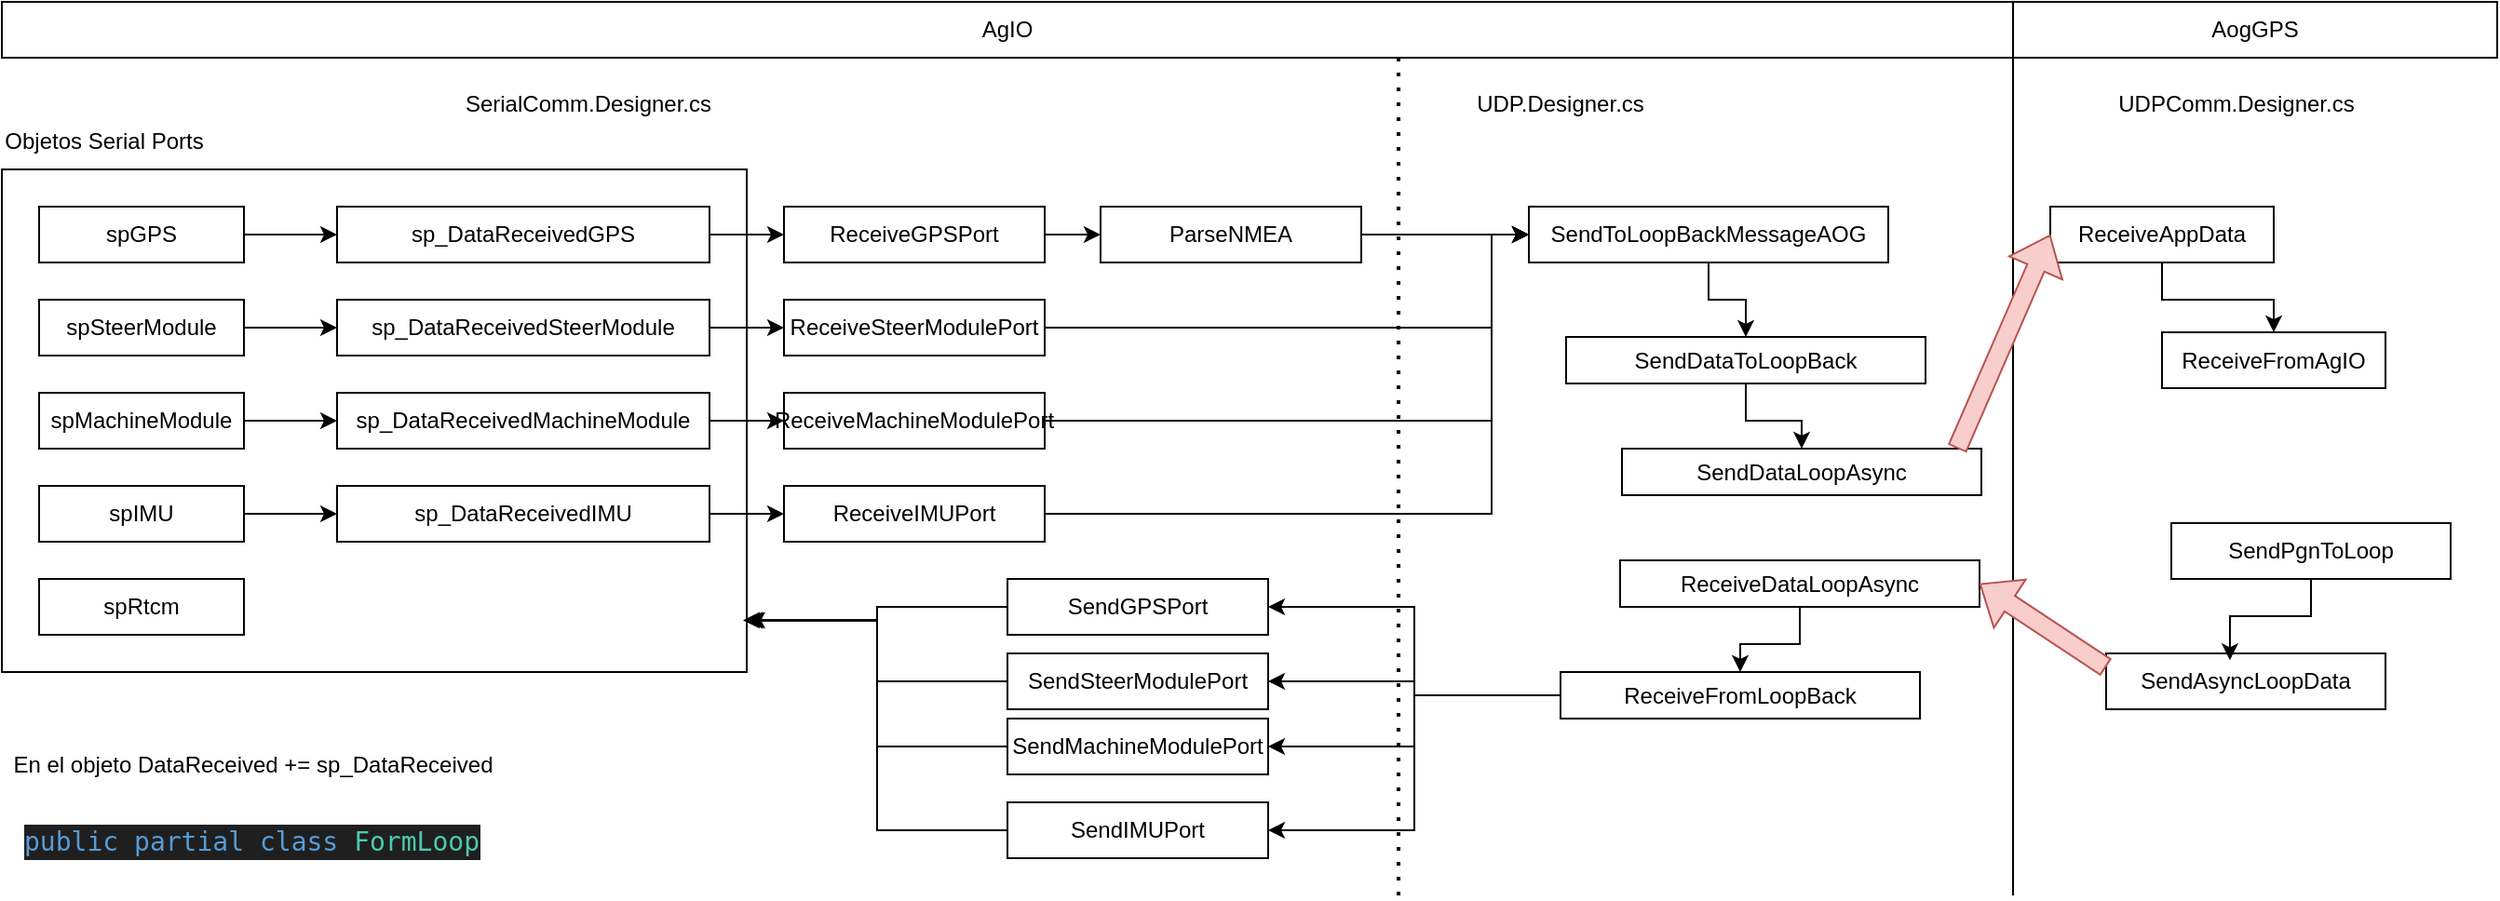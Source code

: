 <mxfile version="24.7.17">
  <diagram name="Page-1" id="74b105a0-9070-1c63-61bc-23e55f88626e">
    <mxGraphModel dx="1912" dy="999" grid="1" gridSize="10" guides="1" tooltips="1" connect="1" arrows="1" fold="1" page="1" pageScale="1.5" pageWidth="1169" pageHeight="826" background="none" math="0" shadow="0">
      <root>
        <mxCell id="0" style=";html=1;" />
        <mxCell id="1" style=";html=1;" parent="0" />
        <mxCell id="4jEnMWwqSxnV5b4VweoV-8" value="" style="rounded=0;whiteSpace=wrap;html=1;" vertex="1" parent="1">
          <mxGeometry x="20" y="110" width="400" height="270" as="geometry" />
        </mxCell>
        <mxCell id="4jEnMWwqSxnV5b4VweoV-19" value="" style="edgeStyle=orthogonalEdgeStyle;rounded=0;orthogonalLoop=1;jettySize=auto;html=1;" edge="1" parent="1" source="4jEnMWwqSxnV5b4VweoV-2" target="4jEnMWwqSxnV5b4VweoV-17">
          <mxGeometry relative="1" as="geometry" />
        </mxCell>
        <mxCell id="4jEnMWwqSxnV5b4VweoV-2" value="spGPS" style="rounded=0;whiteSpace=wrap;html=1;" vertex="1" parent="1">
          <mxGeometry x="40" y="130" width="110" height="30" as="geometry" />
        </mxCell>
        <mxCell id="4jEnMWwqSxnV5b4VweoV-3" value="spSteerModule" style="rounded=0;whiteSpace=wrap;html=1;" vertex="1" parent="1">
          <mxGeometry x="40" y="180" width="110" height="30" as="geometry" />
        </mxCell>
        <mxCell id="4jEnMWwqSxnV5b4VweoV-26" style="edgeStyle=orthogonalEdgeStyle;rounded=0;orthogonalLoop=1;jettySize=auto;html=1;" edge="1" parent="1" source="4jEnMWwqSxnV5b4VweoV-4" target="4jEnMWwqSxnV5b4VweoV-16">
          <mxGeometry relative="1" as="geometry" />
        </mxCell>
        <mxCell id="4jEnMWwqSxnV5b4VweoV-4" value="spMachineModule" style="rounded=0;whiteSpace=wrap;html=1;" vertex="1" parent="1">
          <mxGeometry x="40" y="230" width="110" height="30" as="geometry" />
        </mxCell>
        <mxCell id="4jEnMWwqSxnV5b4VweoV-27" style="edgeStyle=orthogonalEdgeStyle;rounded=0;orthogonalLoop=1;jettySize=auto;html=1;" edge="1" parent="1" source="4jEnMWwqSxnV5b4VweoV-5" target="4jEnMWwqSxnV5b4VweoV-13">
          <mxGeometry relative="1" as="geometry" />
        </mxCell>
        <mxCell id="4jEnMWwqSxnV5b4VweoV-5" value="spIMU" style="rounded=0;whiteSpace=wrap;html=1;" vertex="1" parent="1">
          <mxGeometry x="40" y="280" width="110" height="30" as="geometry" />
        </mxCell>
        <mxCell id="4jEnMWwqSxnV5b4VweoV-6" value="spRtcm" style="rounded=0;whiteSpace=wrap;html=1;" vertex="1" parent="1">
          <mxGeometry x="40" y="330" width="110" height="30" as="geometry" />
        </mxCell>
        <mxCell id="4jEnMWwqSxnV5b4VweoV-7" value="AgIO" style="rounded=0;whiteSpace=wrap;html=1;" vertex="1" parent="1">
          <mxGeometry x="20" y="20" width="1080" height="30" as="geometry" />
        </mxCell>
        <mxCell id="4jEnMWwqSxnV5b4VweoV-9" value="Objetos Serial Ports" style="text;html=1;align=center;verticalAlign=middle;whiteSpace=wrap;rounded=0;" vertex="1" parent="1">
          <mxGeometry x="20" y="80" width="110" height="30" as="geometry" />
        </mxCell>
        <mxCell id="4jEnMWwqSxnV5b4VweoV-10" value="SerialComm.Designer.cs" style="text;html=1;align=center;verticalAlign=middle;whiteSpace=wrap;rounded=0;" vertex="1" parent="1">
          <mxGeometry x="200" y="60" width="270" height="30" as="geometry" />
        </mxCell>
        <mxCell id="4jEnMWwqSxnV5b4VweoV-40" style="edgeStyle=orthogonalEdgeStyle;rounded=0;orthogonalLoop=1;jettySize=auto;html=1;" edge="1" parent="1" source="4jEnMWwqSxnV5b4VweoV-13" target="4jEnMWwqSxnV5b4VweoV-39">
          <mxGeometry relative="1" as="geometry" />
        </mxCell>
        <mxCell id="4jEnMWwqSxnV5b4VweoV-13" value="sp_DataReceivedIMU" style="rounded=0;whiteSpace=wrap;html=1;" vertex="1" parent="1">
          <mxGeometry x="200" y="280" width="200" height="30" as="geometry" />
        </mxCell>
        <mxCell id="4jEnMWwqSxnV5b4VweoV-29" style="edgeStyle=orthogonalEdgeStyle;rounded=0;orthogonalLoop=1;jettySize=auto;html=1;" edge="1" parent="1" source="4jEnMWwqSxnV5b4VweoV-14" target="4jEnMWwqSxnV5b4VweoV-18">
          <mxGeometry relative="1" as="geometry" />
        </mxCell>
        <mxCell id="4jEnMWwqSxnV5b4VweoV-14" value="ReceiveGPSPort" style="rounded=0;whiteSpace=wrap;html=1;" vertex="1" parent="1">
          <mxGeometry x="440" y="130" width="140" height="30" as="geometry" />
        </mxCell>
        <mxCell id="4jEnMWwqSxnV5b4VweoV-38" style="edgeStyle=orthogonalEdgeStyle;rounded=0;orthogonalLoop=1;jettySize=auto;html=1;" edge="1" parent="1" source="4jEnMWwqSxnV5b4VweoV-16" target="4jEnMWwqSxnV5b4VweoV-37">
          <mxGeometry relative="1" as="geometry" />
        </mxCell>
        <mxCell id="4jEnMWwqSxnV5b4VweoV-16" value="sp_DataReceivedMachineModule" style="rounded=0;whiteSpace=wrap;html=1;" vertex="1" parent="1">
          <mxGeometry x="200" y="230" width="200" height="30" as="geometry" />
        </mxCell>
        <mxCell id="4jEnMWwqSxnV5b4VweoV-28" style="edgeStyle=orthogonalEdgeStyle;rounded=0;orthogonalLoop=1;jettySize=auto;html=1;" edge="1" parent="1" source="4jEnMWwqSxnV5b4VweoV-17" target="4jEnMWwqSxnV5b4VweoV-14">
          <mxGeometry relative="1" as="geometry" />
        </mxCell>
        <mxCell id="4jEnMWwqSxnV5b4VweoV-17" value="sp_DataReceivedGPS" style="rounded=0;whiteSpace=wrap;html=1;" vertex="1" parent="1">
          <mxGeometry x="200" y="130" width="200" height="30" as="geometry" />
        </mxCell>
        <mxCell id="4jEnMWwqSxnV5b4VweoV-53" style="edgeStyle=orthogonalEdgeStyle;rounded=0;orthogonalLoop=1;jettySize=auto;html=1;entryX=0;entryY=0.5;entryDx=0;entryDy=0;" edge="1" parent="1" source="4jEnMWwqSxnV5b4VweoV-18" target="4jEnMWwqSxnV5b4VweoV-45">
          <mxGeometry relative="1" as="geometry" />
        </mxCell>
        <mxCell id="4jEnMWwqSxnV5b4VweoV-18" value="ParseNMEA" style="rounded=0;whiteSpace=wrap;html=1;" vertex="1" parent="1">
          <mxGeometry x="610" y="130" width="140" height="30" as="geometry" />
        </mxCell>
        <mxCell id="4jEnMWwqSxnV5b4VweoV-22" value="" style="edgeStyle=orthogonalEdgeStyle;rounded=0;orthogonalLoop=1;jettySize=auto;html=1;" edge="1" parent="1" source="4jEnMWwqSxnV5b4VweoV-3" target="4jEnMWwqSxnV5b4VweoV-15">
          <mxGeometry relative="1" as="geometry">
            <mxPoint x="150" y="195" as="sourcePoint" />
            <mxPoint x="300" y="160" as="targetPoint" />
          </mxGeometry>
        </mxCell>
        <mxCell id="4jEnMWwqSxnV5b4VweoV-31" style="edgeStyle=orthogonalEdgeStyle;rounded=0;orthogonalLoop=1;jettySize=auto;html=1;" edge="1" parent="1" source="4jEnMWwqSxnV5b4VweoV-15" target="4jEnMWwqSxnV5b4VweoV-30">
          <mxGeometry relative="1" as="geometry" />
        </mxCell>
        <mxCell id="4jEnMWwqSxnV5b4VweoV-15" value="sp_DataReceivedSteerModule" style="rounded=0;whiteSpace=wrap;html=1;" vertex="1" parent="1">
          <mxGeometry x="200" y="180" width="200" height="30" as="geometry" />
        </mxCell>
        <mxCell id="4jEnMWwqSxnV5b4VweoV-54" style="edgeStyle=orthogonalEdgeStyle;rounded=0;orthogonalLoop=1;jettySize=auto;html=1;entryX=0;entryY=0.5;entryDx=0;entryDy=0;" edge="1" parent="1" source="4jEnMWwqSxnV5b4VweoV-30" target="4jEnMWwqSxnV5b4VweoV-45">
          <mxGeometry relative="1" as="geometry">
            <Array as="points">
              <mxPoint x="820" y="195" />
            </Array>
          </mxGeometry>
        </mxCell>
        <mxCell id="4jEnMWwqSxnV5b4VweoV-30" value="ReceiveSteerModulePort" style="rounded=0;whiteSpace=wrap;html=1;" vertex="1" parent="1">
          <mxGeometry x="440" y="180" width="140" height="30" as="geometry" />
        </mxCell>
        <mxCell id="4jEnMWwqSxnV5b4VweoV-32" value="UDP.Designer.cs" style="text;html=1;align=center;verticalAlign=middle;whiteSpace=wrap;rounded=0;" vertex="1" parent="1">
          <mxGeometry x="777" y="60" width="160" height="30" as="geometry" />
        </mxCell>
        <mxCell id="4jEnMWwqSxnV5b4VweoV-33" value="" style="endArrow=none;dashed=1;html=1;dashPattern=1 3;strokeWidth=2;rounded=0;" edge="1" parent="1">
          <mxGeometry width="50" height="50" relative="1" as="geometry">
            <mxPoint x="770" y="500" as="sourcePoint" />
            <mxPoint x="770" y="50" as="targetPoint" />
          </mxGeometry>
        </mxCell>
        <mxCell id="4jEnMWwqSxnV5b4VweoV-35" value="En el objeto DataReceived += sp_DataReceived" style="text;html=1;align=center;verticalAlign=middle;whiteSpace=wrap;rounded=0;" vertex="1" parent="1">
          <mxGeometry x="20" y="415" width="270" height="30" as="geometry" />
        </mxCell>
        <mxCell id="4jEnMWwqSxnV5b4VweoV-55" style="edgeStyle=orthogonalEdgeStyle;rounded=0;orthogonalLoop=1;jettySize=auto;html=1;entryX=0;entryY=0.5;entryDx=0;entryDy=0;" edge="1" parent="1" source="4jEnMWwqSxnV5b4VweoV-37" target="4jEnMWwqSxnV5b4VweoV-45">
          <mxGeometry relative="1" as="geometry">
            <Array as="points">
              <mxPoint x="820" y="245" />
              <mxPoint x="820" y="145" />
            </Array>
          </mxGeometry>
        </mxCell>
        <mxCell id="4jEnMWwqSxnV5b4VweoV-37" value="ReceiveMachineModulePort" style="rounded=0;whiteSpace=wrap;html=1;" vertex="1" parent="1">
          <mxGeometry x="440" y="230" width="140" height="30" as="geometry" />
        </mxCell>
        <mxCell id="4jEnMWwqSxnV5b4VweoV-56" style="edgeStyle=orthogonalEdgeStyle;rounded=0;orthogonalLoop=1;jettySize=auto;html=1;entryX=0;entryY=0.5;entryDx=0;entryDy=0;" edge="1" parent="1" source="4jEnMWwqSxnV5b4VweoV-39" target="4jEnMWwqSxnV5b4VweoV-45">
          <mxGeometry relative="1" as="geometry">
            <Array as="points">
              <mxPoint x="820" y="295" />
              <mxPoint x="820" y="145" />
            </Array>
          </mxGeometry>
        </mxCell>
        <mxCell id="4jEnMWwqSxnV5b4VweoV-39" value="ReceiveIMUPort" style="rounded=0;whiteSpace=wrap;html=1;" vertex="1" parent="1">
          <mxGeometry x="440" y="280" width="140" height="30" as="geometry" />
        </mxCell>
        <mxCell id="4jEnMWwqSxnV5b4VweoV-41" value="&lt;div style=&quot;color: #cccccc;background-color: #1f1f1f;font-family: &#39;Droid Sans Mono&#39;, &#39;monospace&#39;, monospace;font-weight: normal;font-size: 14px;line-height: 19px;white-space: pre;&quot;&gt;&lt;div&gt;&lt;span style=&quot;color: #569cd6;&quot;&gt;public&lt;/span&gt;&lt;span style=&quot;color: #cccccc;&quot;&gt; &lt;/span&gt;&lt;span style=&quot;color: #569cd6;&quot;&gt;partial&lt;/span&gt;&lt;span style=&quot;color: #cccccc;&quot;&gt; &lt;/span&gt;&lt;span style=&quot;color: #569cd6;&quot;&gt;class&lt;/span&gt;&lt;span style=&quot;color: #cccccc;&quot;&gt; &lt;/span&gt;&lt;span style=&quot;color: #4ec9b0;&quot;&gt;FormLoop&lt;/span&gt;&lt;/div&gt;&lt;/div&gt;" style="text;whiteSpace=wrap;html=1;" vertex="1" parent="1">
          <mxGeometry x="30" y="455" width="280" height="40" as="geometry" />
        </mxCell>
        <mxCell id="4jEnMWwqSxnV5b4VweoV-44" value="SendDataLoopAsync" style="rounded=0;whiteSpace=wrap;html=1;" vertex="1" parent="1">
          <mxGeometry x="890" y="260" width="193" height="25" as="geometry" />
        </mxCell>
        <mxCell id="4jEnMWwqSxnV5b4VweoV-50" style="edgeStyle=orthogonalEdgeStyle;rounded=0;orthogonalLoop=1;jettySize=auto;html=1;" edge="1" parent="1" source="4jEnMWwqSxnV5b4VweoV-45" target="4jEnMWwqSxnV5b4VweoV-46">
          <mxGeometry relative="1" as="geometry" />
        </mxCell>
        <mxCell id="4jEnMWwqSxnV5b4VweoV-45" value="SendToLoopBackMessageAOG" style="rounded=0;whiteSpace=wrap;html=1;" vertex="1" parent="1">
          <mxGeometry x="840" y="130" width="193" height="30" as="geometry" />
        </mxCell>
        <mxCell id="4jEnMWwqSxnV5b4VweoV-52" style="edgeStyle=orthogonalEdgeStyle;rounded=0;orthogonalLoop=1;jettySize=auto;html=1;" edge="1" parent="1" source="4jEnMWwqSxnV5b4VweoV-46" target="4jEnMWwqSxnV5b4VweoV-44">
          <mxGeometry relative="1" as="geometry" />
        </mxCell>
        <mxCell id="4jEnMWwqSxnV5b4VweoV-46" value="SendDataToLoopBack" style="whiteSpace=wrap;html=1;rounded=0;" vertex="1" parent="1">
          <mxGeometry x="860" y="200" width="193" height="25" as="geometry" />
        </mxCell>
        <mxCell id="4jEnMWwqSxnV5b4VweoV-57" value="" style="endArrow=none;html=1;rounded=0;" edge="1" parent="1">
          <mxGeometry width="50" height="50" relative="1" as="geometry">
            <mxPoint x="1100" y="500" as="sourcePoint" />
            <mxPoint x="1100" y="50" as="targetPoint" />
          </mxGeometry>
        </mxCell>
        <mxCell id="4jEnMWwqSxnV5b4VweoV-58" value="AogGPS" style="rounded=0;whiteSpace=wrap;html=1;" vertex="1" parent="1">
          <mxGeometry x="1100" y="20" width="260" height="30" as="geometry" />
        </mxCell>
        <mxCell id="4jEnMWwqSxnV5b4VweoV-59" value="UDPComm.Designer.cs" style="text;html=1;align=center;verticalAlign=middle;whiteSpace=wrap;rounded=0;" vertex="1" parent="1">
          <mxGeometry x="1140" y="60" width="160" height="30" as="geometry" />
        </mxCell>
        <mxCell id="4jEnMWwqSxnV5b4VweoV-70" style="edgeStyle=orthogonalEdgeStyle;rounded=0;orthogonalLoop=1;jettySize=auto;html=1;" edge="1" parent="1" source="4jEnMWwqSxnV5b4VweoV-60" target="4jEnMWwqSxnV5b4VweoV-61">
          <mxGeometry relative="1" as="geometry" />
        </mxCell>
        <mxCell id="4jEnMWwqSxnV5b4VweoV-60" value="ReceiveAppData" style="rounded=0;whiteSpace=wrap;html=1;" vertex="1" parent="1">
          <mxGeometry x="1120" y="130" width="120" height="30" as="geometry" />
        </mxCell>
        <mxCell id="4jEnMWwqSxnV5b4VweoV-61" value="ReceiveFromAgIO" style="rounded=0;whiteSpace=wrap;html=1;" vertex="1" parent="1">
          <mxGeometry x="1180" y="197.5" width="120" height="30" as="geometry" />
        </mxCell>
        <mxCell id="4jEnMWwqSxnV5b4VweoV-62" value="SendPgnToLoop" style="rounded=0;whiteSpace=wrap;html=1;" vertex="1" parent="1">
          <mxGeometry x="1185" y="300" width="150" height="30" as="geometry" />
        </mxCell>
        <mxCell id="4jEnMWwqSxnV5b4VweoV-63" value="SendAsyncLoopData" style="rounded=0;whiteSpace=wrap;html=1;" vertex="1" parent="1">
          <mxGeometry x="1150" y="370" width="150" height="30" as="geometry" />
        </mxCell>
        <mxCell id="4jEnMWwqSxnV5b4VweoV-68" style="edgeStyle=orthogonalEdgeStyle;rounded=0;orthogonalLoop=1;jettySize=auto;html=1;" edge="1" parent="1" source="4jEnMWwqSxnV5b4VweoV-66" target="4jEnMWwqSxnV5b4VweoV-67">
          <mxGeometry relative="1" as="geometry" />
        </mxCell>
        <mxCell id="4jEnMWwqSxnV5b4VweoV-66" value="ReceiveDataLoopAsync" style="rounded=0;whiteSpace=wrap;html=1;" vertex="1" parent="1">
          <mxGeometry x="889" y="320" width="193" height="25" as="geometry" />
        </mxCell>
        <mxCell id="4jEnMWwqSxnV5b4VweoV-79" style="edgeStyle=orthogonalEdgeStyle;rounded=0;orthogonalLoop=1;jettySize=auto;html=1;entryX=1;entryY=0.5;entryDx=0;entryDy=0;" edge="1" parent="1" source="4jEnMWwqSxnV5b4VweoV-67" target="4jEnMWwqSxnV5b4VweoV-78">
          <mxGeometry relative="1" as="geometry" />
        </mxCell>
        <mxCell id="4jEnMWwqSxnV5b4VweoV-80" style="edgeStyle=orthogonalEdgeStyle;rounded=0;orthogonalLoop=1;jettySize=auto;html=1;entryX=1;entryY=0.5;entryDx=0;entryDy=0;" edge="1" parent="1" source="4jEnMWwqSxnV5b4VweoV-67" target="4jEnMWwqSxnV5b4VweoV-75">
          <mxGeometry relative="1" as="geometry" />
        </mxCell>
        <mxCell id="4jEnMWwqSxnV5b4VweoV-81" style="edgeStyle=orthogonalEdgeStyle;rounded=0;orthogonalLoop=1;jettySize=auto;html=1;" edge="1" parent="1" source="4jEnMWwqSxnV5b4VweoV-67" target="4jEnMWwqSxnV5b4VweoV-76">
          <mxGeometry relative="1" as="geometry" />
        </mxCell>
        <mxCell id="4jEnMWwqSxnV5b4VweoV-82" style="edgeStyle=orthogonalEdgeStyle;rounded=0;orthogonalLoop=1;jettySize=auto;html=1;entryX=1;entryY=0.5;entryDx=0;entryDy=0;" edge="1" parent="1" source="4jEnMWwqSxnV5b4VweoV-67" target="4jEnMWwqSxnV5b4VweoV-77">
          <mxGeometry relative="1" as="geometry" />
        </mxCell>
        <mxCell id="4jEnMWwqSxnV5b4VweoV-67" value="ReceiveFromLoopBack" style="rounded=0;whiteSpace=wrap;html=1;" vertex="1" parent="1">
          <mxGeometry x="857" y="380" width="193" height="25" as="geometry" />
        </mxCell>
        <mxCell id="4jEnMWwqSxnV5b4VweoV-69" value="" style="shape=flexArrow;endArrow=classic;html=1;rounded=0;entryX=0;entryY=0.5;entryDx=0;entryDy=0;fillColor=#f8cecc;strokeColor=#b85450;" edge="1" parent="1" target="4jEnMWwqSxnV5b4VweoV-60">
          <mxGeometry width="50" height="50" relative="1" as="geometry">
            <mxPoint x="1070" y="260" as="sourcePoint" />
            <mxPoint x="1120" y="210" as="targetPoint" />
          </mxGeometry>
        </mxCell>
        <mxCell id="4jEnMWwqSxnV5b4VweoV-71" style="edgeStyle=orthogonalEdgeStyle;rounded=0;orthogonalLoop=1;jettySize=auto;html=1;entryX=0.443;entryY=0.122;entryDx=0;entryDy=0;entryPerimeter=0;" edge="1" parent="1" source="4jEnMWwqSxnV5b4VweoV-62" target="4jEnMWwqSxnV5b4VweoV-63">
          <mxGeometry relative="1" as="geometry" />
        </mxCell>
        <mxCell id="4jEnMWwqSxnV5b4VweoV-72" value="" style="shape=flexArrow;endArrow=classic;html=1;rounded=0;entryX=1;entryY=0.5;entryDx=0;entryDy=0;fillColor=#f8cecc;strokeColor=#b85450;exitX=0;exitY=0.25;exitDx=0;exitDy=0;" edge="1" parent="1" source="4jEnMWwqSxnV5b4VweoV-63" target="4jEnMWwqSxnV5b4VweoV-66">
          <mxGeometry width="50" height="50" relative="1" as="geometry">
            <mxPoint x="1003" y="565" as="sourcePoint" />
            <mxPoint x="1053" y="450" as="targetPoint" />
          </mxGeometry>
        </mxCell>
        <mxCell id="4jEnMWwqSxnV5b4VweoV-75" value="SendSteerModulePort" style="rounded=0;whiteSpace=wrap;html=1;" vertex="1" parent="1">
          <mxGeometry x="560" y="370" width="140" height="30" as="geometry" />
        </mxCell>
        <mxCell id="4jEnMWwqSxnV5b4VweoV-76" value="SendMachineModulePort" style="rounded=0;whiteSpace=wrap;html=1;" vertex="1" parent="1">
          <mxGeometry x="560" y="405" width="140" height="30" as="geometry" />
        </mxCell>
        <mxCell id="4jEnMWwqSxnV5b4VweoV-77" value="SendIMUPort" style="rounded=0;whiteSpace=wrap;html=1;" vertex="1" parent="1">
          <mxGeometry x="560" y="450" width="140" height="30" as="geometry" />
        </mxCell>
        <mxCell id="4jEnMWwqSxnV5b4VweoV-78" value="SendGPSPort" style="rounded=0;whiteSpace=wrap;html=1;" vertex="1" parent="1">
          <mxGeometry x="560" y="330" width="140" height="30" as="geometry" />
        </mxCell>
        <mxCell id="4jEnMWwqSxnV5b4VweoV-83" style="edgeStyle=orthogonalEdgeStyle;rounded=0;orthogonalLoop=1;jettySize=auto;html=1;entryX=0.999;entryY=0.897;entryDx=0;entryDy=0;entryPerimeter=0;" edge="1" parent="1" source="4jEnMWwqSxnV5b4VweoV-78" target="4jEnMWwqSxnV5b4VweoV-8">
          <mxGeometry relative="1" as="geometry" />
        </mxCell>
        <mxCell id="4jEnMWwqSxnV5b4VweoV-84" style="edgeStyle=orthogonalEdgeStyle;rounded=0;orthogonalLoop=1;jettySize=auto;html=1;entryX=0.995;entryY=0.897;entryDx=0;entryDy=0;entryPerimeter=0;" edge="1" parent="1" source="4jEnMWwqSxnV5b4VweoV-75" target="4jEnMWwqSxnV5b4VweoV-8">
          <mxGeometry relative="1" as="geometry" />
        </mxCell>
        <mxCell id="4jEnMWwqSxnV5b4VweoV-85" style="edgeStyle=orthogonalEdgeStyle;rounded=0;orthogonalLoop=1;jettySize=auto;html=1;entryX=1.002;entryY=0.897;entryDx=0;entryDy=0;entryPerimeter=0;" edge="1" parent="1" source="4jEnMWwqSxnV5b4VweoV-76" target="4jEnMWwqSxnV5b4VweoV-8">
          <mxGeometry relative="1" as="geometry" />
        </mxCell>
        <mxCell id="4jEnMWwqSxnV5b4VweoV-86" style="edgeStyle=orthogonalEdgeStyle;rounded=0;orthogonalLoop=1;jettySize=auto;html=1;entryX=0.999;entryY=0.897;entryDx=0;entryDy=0;entryPerimeter=0;" edge="1" parent="1" source="4jEnMWwqSxnV5b4VweoV-77" target="4jEnMWwqSxnV5b4VweoV-8">
          <mxGeometry relative="1" as="geometry" />
        </mxCell>
      </root>
    </mxGraphModel>
  </diagram>
</mxfile>
